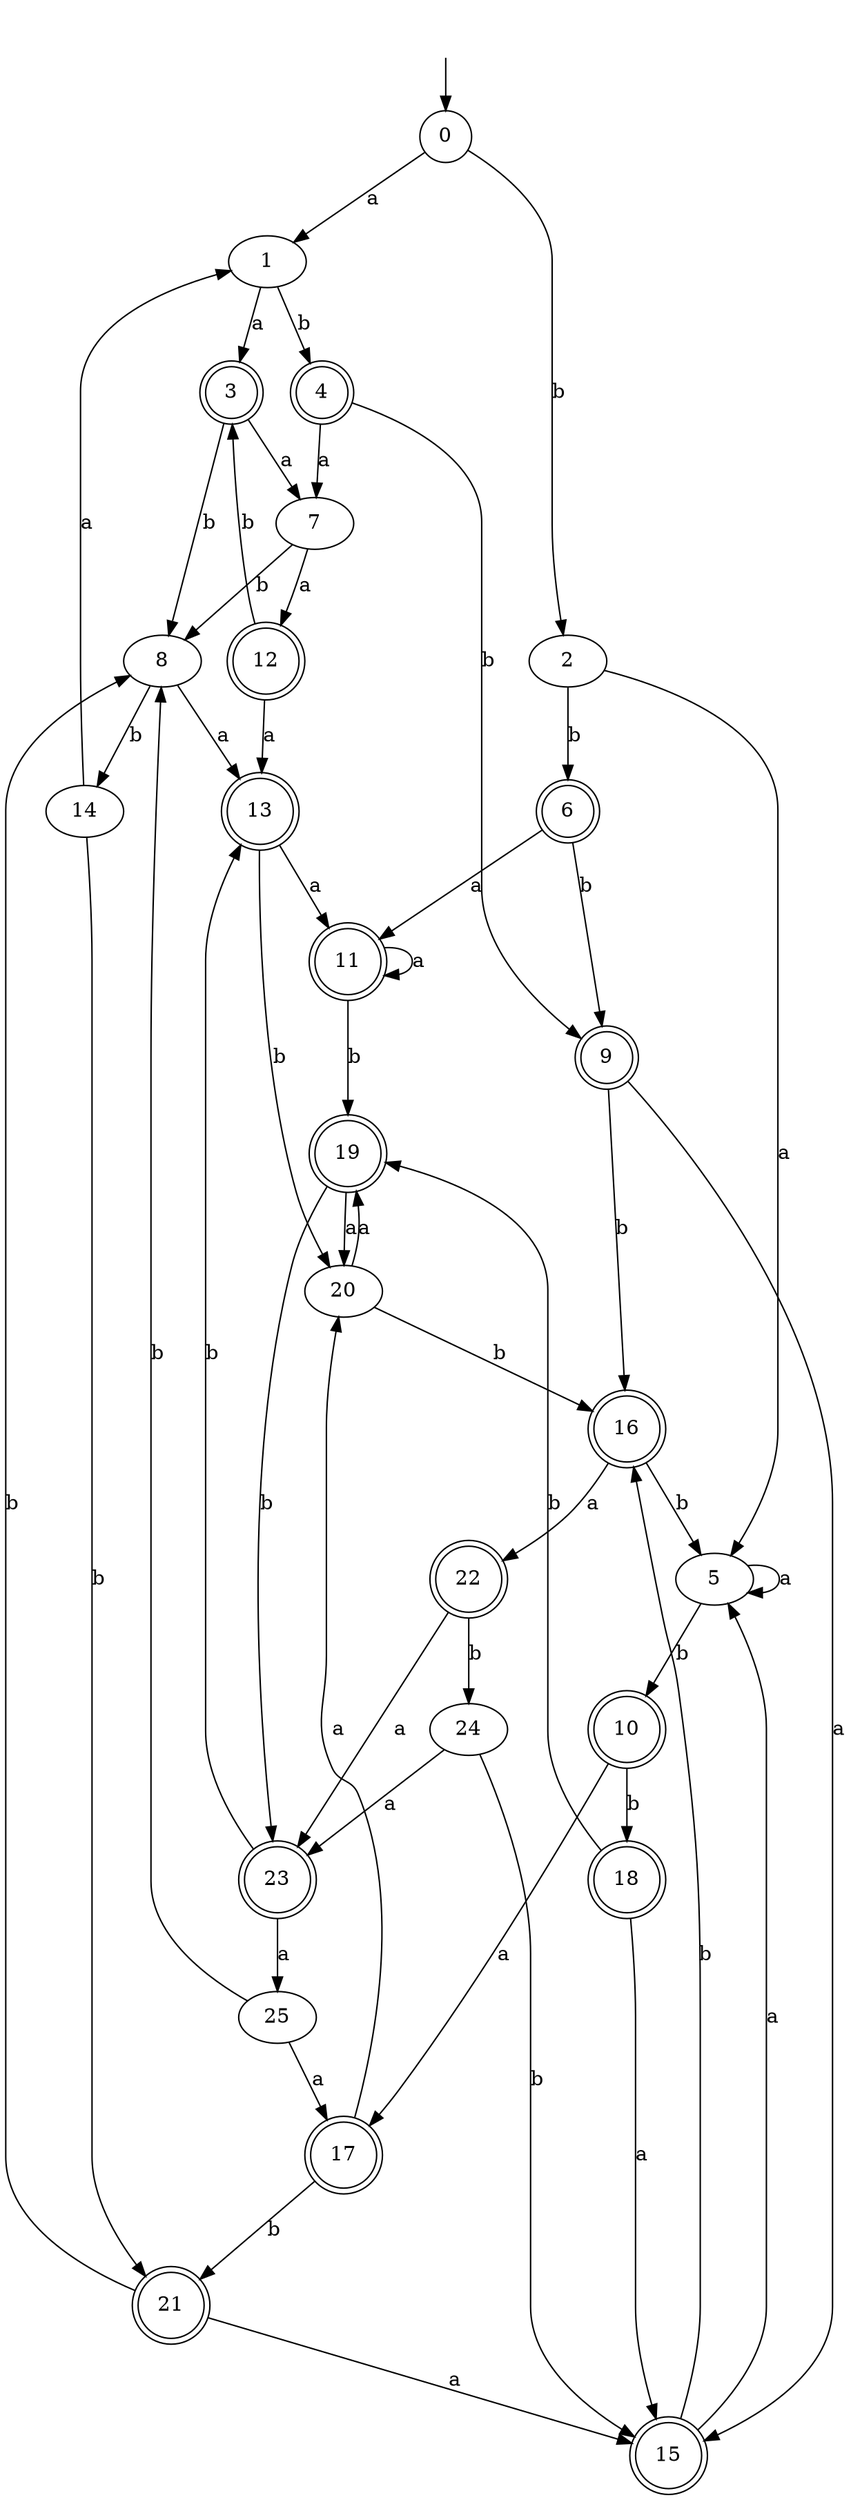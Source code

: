 digraph RandomDFA {
  __start0 [label="", shape=none];
  __start0 -> 0 [label=""];
  0 [shape=circle]
  0 -> 1 [label="a"]
  0 -> 2 [label="b"]
  1
  1 -> 3 [label="a"]
  1 -> 4 [label="b"]
  2
  2 -> 5 [label="a"]
  2 -> 6 [label="b"]
  3 [shape=doublecircle]
  3 -> 7 [label="a"]
  3 -> 8 [label="b"]
  4 [shape=doublecircle]
  4 -> 7 [label="a"]
  4 -> 9 [label="b"]
  5
  5 -> 5 [label="a"]
  5 -> 10 [label="b"]
  6 [shape=doublecircle]
  6 -> 11 [label="a"]
  6 -> 9 [label="b"]
  7
  7 -> 12 [label="a"]
  7 -> 8 [label="b"]
  8
  8 -> 13 [label="a"]
  8 -> 14 [label="b"]
  9 [shape=doublecircle]
  9 -> 15 [label="a"]
  9 -> 16 [label="b"]
  10 [shape=doublecircle]
  10 -> 17 [label="a"]
  10 -> 18 [label="b"]
  11 [shape=doublecircle]
  11 -> 11 [label="a"]
  11 -> 19 [label="b"]
  12 [shape=doublecircle]
  12 -> 13 [label="a"]
  12 -> 3 [label="b"]
  13 [shape=doublecircle]
  13 -> 11 [label="a"]
  13 -> 20 [label="b"]
  14
  14 -> 1 [label="a"]
  14 -> 21 [label="b"]
  15 [shape=doublecircle]
  15 -> 5 [label="a"]
  15 -> 16 [label="b"]
  16 [shape=doublecircle]
  16 -> 22 [label="a"]
  16 -> 5 [label="b"]
  17 [shape=doublecircle]
  17 -> 20 [label="a"]
  17 -> 21 [label="b"]
  18 [shape=doublecircle]
  18 -> 15 [label="a"]
  18 -> 19 [label="b"]
  19 [shape=doublecircle]
  19 -> 20 [label="a"]
  19 -> 23 [label="b"]
  20
  20 -> 19 [label="a"]
  20 -> 16 [label="b"]
  21 [shape=doublecircle]
  21 -> 15 [label="a"]
  21 -> 8 [label="b"]
  22 [shape=doublecircle]
  22 -> 23 [label="a"]
  22 -> 24 [label="b"]
  23 [shape=doublecircle]
  23 -> 25 [label="a"]
  23 -> 13 [label="b"]
  24
  24 -> 23 [label="a"]
  24 -> 15 [label="b"]
  25
  25 -> 17 [label="a"]
  25 -> 8 [label="b"]
}
